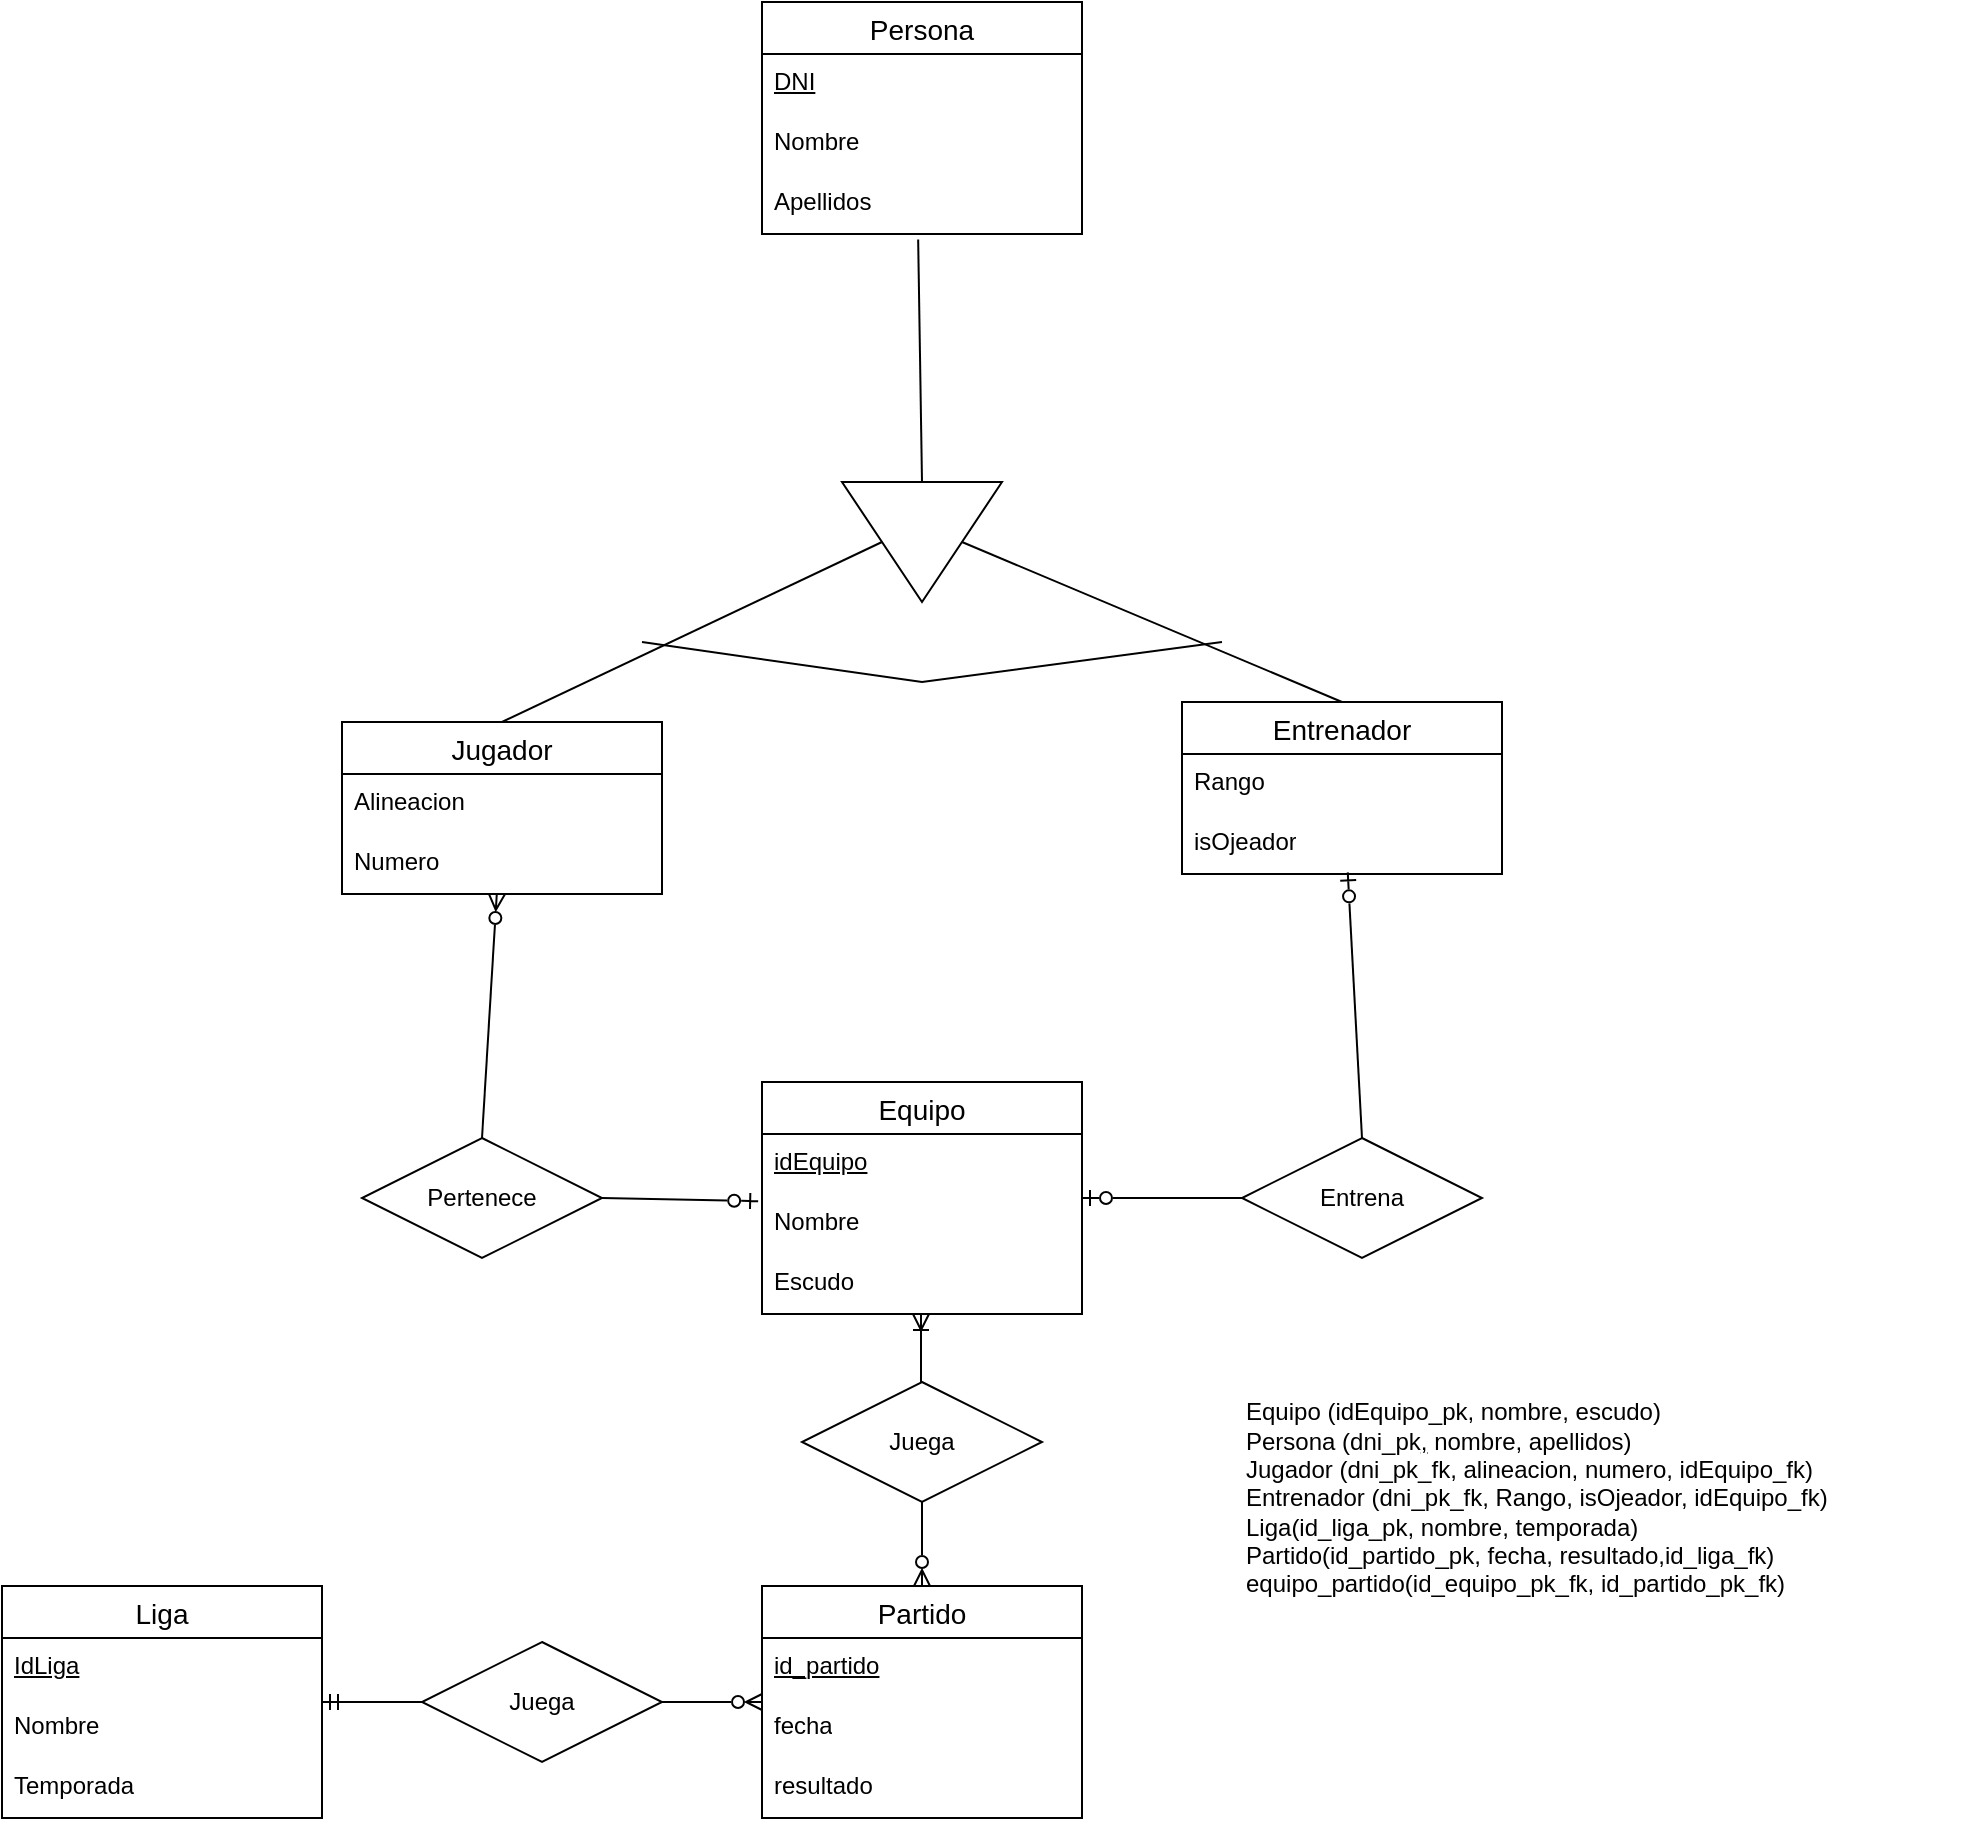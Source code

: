 <mxfile version="22.0.4" type="github">
  <diagram name="Página-1" id="9HoXWBTaTRmEVaXz8rzm">
    <mxGraphModel dx="2363" dy="879" grid="1" gridSize="10" guides="1" tooltips="1" connect="1" arrows="1" fold="1" page="1" pageScale="1" pageWidth="827" pageHeight="1169" math="0" shadow="0">
      <root>
        <mxCell id="0" />
        <mxCell id="1" parent="0" />
        <mxCell id="Iwu81U-OyZWMP0PAhumR-4" value="Jugador" style="swimlane;fontStyle=0;childLayout=stackLayout;horizontal=1;startSize=26;horizontalStack=0;resizeParent=1;resizeParentMax=0;resizeLast=0;collapsible=1;marginBottom=0;align=center;fontSize=14;" parent="1" vertex="1">
          <mxGeometry x="30" y="400" width="160" height="86" as="geometry" />
        </mxCell>
        <mxCell id="Iwu81U-OyZWMP0PAhumR-5" value="Alineacion" style="text;strokeColor=none;fillColor=none;spacingLeft=4;spacingRight=4;overflow=hidden;rotatable=0;points=[[0,0.5],[1,0.5]];portConstraint=eastwest;fontSize=12;whiteSpace=wrap;html=1;" parent="Iwu81U-OyZWMP0PAhumR-4" vertex="1">
          <mxGeometry y="26" width="160" height="30" as="geometry" />
        </mxCell>
        <mxCell id="Iwu81U-OyZWMP0PAhumR-6" value="Numero" style="text;strokeColor=none;fillColor=none;spacingLeft=4;spacingRight=4;overflow=hidden;rotatable=0;points=[[0,0.5],[1,0.5]];portConstraint=eastwest;fontSize=12;whiteSpace=wrap;html=1;" parent="Iwu81U-OyZWMP0PAhumR-4" vertex="1">
          <mxGeometry y="56" width="160" height="30" as="geometry" />
        </mxCell>
        <mxCell id="Iwu81U-OyZWMP0PAhumR-8" value="Persona" style="swimlane;fontStyle=0;childLayout=stackLayout;horizontal=1;startSize=26;horizontalStack=0;resizeParent=1;resizeParentMax=0;resizeLast=0;collapsible=1;marginBottom=0;align=center;fontSize=14;" parent="1" vertex="1">
          <mxGeometry x="240" y="40" width="160" height="116" as="geometry" />
        </mxCell>
        <mxCell id="Iwu81U-OyZWMP0PAhumR-9" value="&lt;u&gt;DNI&lt;/u&gt;" style="text;strokeColor=none;fillColor=none;spacingLeft=4;spacingRight=4;overflow=hidden;rotatable=0;points=[[0,0.5],[1,0.5]];portConstraint=eastwest;fontSize=12;whiteSpace=wrap;html=1;" parent="Iwu81U-OyZWMP0PAhumR-8" vertex="1">
          <mxGeometry y="26" width="160" height="30" as="geometry" />
        </mxCell>
        <mxCell id="Iwu81U-OyZWMP0PAhumR-11" value="Nombre" style="text;strokeColor=none;fillColor=none;spacingLeft=4;spacingRight=4;overflow=hidden;rotatable=0;points=[[0,0.5],[1,0.5]];portConstraint=eastwest;fontSize=12;whiteSpace=wrap;html=1;" parent="Iwu81U-OyZWMP0PAhumR-8" vertex="1">
          <mxGeometry y="56" width="160" height="30" as="geometry" />
        </mxCell>
        <mxCell id="Iwu81U-OyZWMP0PAhumR-10" value="Apellidos" style="text;strokeColor=none;fillColor=none;spacingLeft=4;spacingRight=4;overflow=hidden;rotatable=0;points=[[0,0.5],[1,0.5]];portConstraint=eastwest;fontSize=12;whiteSpace=wrap;html=1;" parent="Iwu81U-OyZWMP0PAhumR-8" vertex="1">
          <mxGeometry y="86" width="160" height="30" as="geometry" />
        </mxCell>
        <mxCell id="Iwu81U-OyZWMP0PAhumR-12" value="Entrenador" style="swimlane;fontStyle=0;childLayout=stackLayout;horizontal=1;startSize=26;horizontalStack=0;resizeParent=1;resizeParentMax=0;resizeLast=0;collapsible=1;marginBottom=0;align=center;fontSize=14;" parent="1" vertex="1">
          <mxGeometry x="450" y="390" width="160" height="86" as="geometry" />
        </mxCell>
        <mxCell id="Iwu81U-OyZWMP0PAhumR-13" value="Rango" style="text;strokeColor=none;fillColor=none;spacingLeft=4;spacingRight=4;overflow=hidden;rotatable=0;points=[[0,0.5],[1,0.5]];portConstraint=eastwest;fontSize=12;whiteSpace=wrap;html=1;" parent="Iwu81U-OyZWMP0PAhumR-12" vertex="1">
          <mxGeometry y="26" width="160" height="30" as="geometry" />
        </mxCell>
        <mxCell id="Iwu81U-OyZWMP0PAhumR-14" value="isOjeador" style="text;strokeColor=none;fillColor=none;spacingLeft=4;spacingRight=4;overflow=hidden;rotatable=0;points=[[0,0.5],[1,0.5]];portConstraint=eastwest;fontSize=12;whiteSpace=wrap;html=1;" parent="Iwu81U-OyZWMP0PAhumR-12" vertex="1">
          <mxGeometry y="56" width="160" height="30" as="geometry" />
        </mxCell>
        <mxCell id="Iwu81U-OyZWMP0PAhumR-16" value="Equipo" style="swimlane;fontStyle=0;childLayout=stackLayout;horizontal=1;startSize=26;horizontalStack=0;resizeParent=1;resizeParentMax=0;resizeLast=0;collapsible=1;marginBottom=0;align=center;fontSize=14;" parent="1" vertex="1">
          <mxGeometry x="240" y="580" width="160" height="116" as="geometry" />
        </mxCell>
        <mxCell id="Iwu81U-OyZWMP0PAhumR-17" value="&lt;u&gt;idEquipo&lt;/u&gt;" style="text;strokeColor=none;fillColor=none;spacingLeft=4;spacingRight=4;overflow=hidden;rotatable=0;points=[[0,0.5],[1,0.5]];portConstraint=eastwest;fontSize=12;whiteSpace=wrap;html=1;" parent="Iwu81U-OyZWMP0PAhumR-16" vertex="1">
          <mxGeometry y="26" width="160" height="30" as="geometry" />
        </mxCell>
        <mxCell id="Iwu81U-OyZWMP0PAhumR-18" value="Nombre" style="text;strokeColor=none;fillColor=none;spacingLeft=4;spacingRight=4;overflow=hidden;rotatable=0;points=[[0,0.5],[1,0.5]];portConstraint=eastwest;fontSize=12;whiteSpace=wrap;html=1;" parent="Iwu81U-OyZWMP0PAhumR-16" vertex="1">
          <mxGeometry y="56" width="160" height="30" as="geometry" />
        </mxCell>
        <mxCell id="Iwu81U-OyZWMP0PAhumR-19" value="Escudo" style="text;strokeColor=none;fillColor=none;spacingLeft=4;spacingRight=4;overflow=hidden;rotatable=0;points=[[0,0.5],[1,0.5]];portConstraint=eastwest;fontSize=12;whiteSpace=wrap;html=1;" parent="Iwu81U-OyZWMP0PAhumR-16" vertex="1">
          <mxGeometry y="86" width="160" height="30" as="geometry" />
        </mxCell>
        <mxCell id="Iwu81U-OyZWMP0PAhumR-28" value="" style="triangle;whiteSpace=wrap;html=1;rotation=90;" parent="1" vertex="1">
          <mxGeometry x="290" y="270" width="60" height="80" as="geometry" />
        </mxCell>
        <mxCell id="Iwu81U-OyZWMP0PAhumR-29" value="" style="endArrow=none;html=1;rounded=0;entryX=0.488;entryY=1.093;entryDx=0;entryDy=0;entryPerimeter=0;exitX=0;exitY=0.5;exitDx=0;exitDy=0;" parent="1" source="Iwu81U-OyZWMP0PAhumR-28" target="Iwu81U-OyZWMP0PAhumR-10" edge="1">
          <mxGeometry width="50" height="50" relative="1" as="geometry">
            <mxPoint x="190" y="310" as="sourcePoint" />
            <mxPoint x="240" y="260" as="targetPoint" />
          </mxGeometry>
        </mxCell>
        <mxCell id="Iwu81U-OyZWMP0PAhumR-30" value="" style="endArrow=none;html=1;rounded=0;entryX=0.5;entryY=1;entryDx=0;entryDy=0;exitX=0.5;exitY=0;exitDx=0;exitDy=0;" parent="1" source="Iwu81U-OyZWMP0PAhumR-4" target="Iwu81U-OyZWMP0PAhumR-28" edge="1">
          <mxGeometry width="50" height="50" relative="1" as="geometry">
            <mxPoint x="190" y="440" as="sourcePoint" />
            <mxPoint x="240" y="390" as="targetPoint" />
          </mxGeometry>
        </mxCell>
        <mxCell id="Iwu81U-OyZWMP0PAhumR-31" value="" style="endArrow=none;html=1;rounded=0;entryX=0.5;entryY=0;entryDx=0;entryDy=0;exitX=0.5;exitY=0;exitDx=0;exitDy=0;" parent="1" source="Iwu81U-OyZWMP0PAhumR-12" target="Iwu81U-OyZWMP0PAhumR-28" edge="1">
          <mxGeometry width="50" height="50" relative="1" as="geometry">
            <mxPoint x="190" y="440" as="sourcePoint" />
            <mxPoint x="240" y="390" as="targetPoint" />
          </mxGeometry>
        </mxCell>
        <mxCell id="Iwu81U-OyZWMP0PAhumR-32" value="" style="endArrow=none;html=1;rounded=0;" parent="1" edge="1">
          <mxGeometry width="50" height="50" relative="1" as="geometry">
            <mxPoint x="180" y="360" as="sourcePoint" />
            <mxPoint x="470" y="360" as="targetPoint" />
            <Array as="points">
              <mxPoint x="320" y="380" />
            </Array>
          </mxGeometry>
        </mxCell>
        <mxCell id="Iwu81U-OyZWMP0PAhumR-35" value="Pertenece" style="shape=rhombus;perimeter=rhombusPerimeter;whiteSpace=wrap;html=1;align=center;" parent="1" vertex="1">
          <mxGeometry x="40" y="608" width="120" height="60" as="geometry" />
        </mxCell>
        <mxCell id="Iwu81U-OyZWMP0PAhumR-36" value="Entrena" style="shape=rhombus;perimeter=rhombusPerimeter;whiteSpace=wrap;html=1;align=center;" parent="1" vertex="1">
          <mxGeometry x="480" y="608" width="120" height="60" as="geometry" />
        </mxCell>
        <mxCell id="Iwu81U-OyZWMP0PAhumR-37" value="" style="endArrow=ERzeroToMany;html=1;rounded=0;exitX=0.5;exitY=0;exitDx=0;exitDy=0;endFill=0;" parent="1" source="Iwu81U-OyZWMP0PAhumR-35" target="Iwu81U-OyZWMP0PAhumR-4" edge="1">
          <mxGeometry width="50" height="50" relative="1" as="geometry">
            <mxPoint x="190" y="640" as="sourcePoint" />
            <mxPoint x="240" y="590" as="targetPoint" />
          </mxGeometry>
        </mxCell>
        <mxCell id="Iwu81U-OyZWMP0PAhumR-38" value="" style="endArrow=ERzeroToOne;html=1;rounded=0;entryX=-0.012;entryY=0.12;entryDx=0;entryDy=0;entryPerimeter=0;exitX=1;exitY=0.5;exitDx=0;exitDy=0;startArrow=none;startFill=0;endFill=0;" parent="1" source="Iwu81U-OyZWMP0PAhumR-35" target="Iwu81U-OyZWMP0PAhumR-18" edge="1">
          <mxGeometry width="50" height="50" relative="1" as="geometry">
            <mxPoint x="200" y="640" as="sourcePoint" />
            <mxPoint x="240" y="590" as="targetPoint" />
          </mxGeometry>
        </mxCell>
        <mxCell id="Iwu81U-OyZWMP0PAhumR-40" value="" style="endArrow=ERzeroToOne;html=1;rounded=0;entryX=0.518;entryY=0.973;entryDx=0;entryDy=0;entryPerimeter=0;exitX=0.5;exitY=0;exitDx=0;exitDy=0;startArrow=none;startFill=0;endFill=0;" parent="1" source="Iwu81U-OyZWMP0PAhumR-36" target="Iwu81U-OyZWMP0PAhumR-14" edge="1">
          <mxGeometry width="50" height="50" relative="1" as="geometry">
            <mxPoint x="190" y="640" as="sourcePoint" />
            <mxPoint x="240" y="590" as="targetPoint" />
          </mxGeometry>
        </mxCell>
        <mxCell id="Iwu81U-OyZWMP0PAhumR-42" value="" style="endArrow=none;html=1;rounded=0;entryX=0;entryY=0.5;entryDx=0;entryDy=0;endFill=0;startArrow=ERzeroToOne;startFill=0;" parent="1" source="Iwu81U-OyZWMP0PAhumR-16" target="Iwu81U-OyZWMP0PAhumR-36" edge="1">
          <mxGeometry width="50" height="50" relative="1" as="geometry">
            <mxPoint x="400" y="638" as="sourcePoint" />
            <mxPoint x="240" y="590" as="targetPoint" />
          </mxGeometry>
        </mxCell>
        <mxCell id="Iwu81U-OyZWMP0PAhumR-44" value="" style="endArrow=ERoneToMany;html=1;rounded=0;endFill=0;" parent="1" source="lz6s-qlh3UBMmP7u7mVH-7" edge="1">
          <mxGeometry width="50" height="50" relative="1" as="geometry">
            <mxPoint x="319.5" y="790" as="sourcePoint" />
            <mxPoint x="319.5" y="696" as="targetPoint" />
            <Array as="points">
              <mxPoint x="319.5" y="760" />
            </Array>
          </mxGeometry>
        </mxCell>
        <mxCell id="lz6s-qlh3UBMmP7u7mVH-1" value="Equipo (idEquipo_pk, nombre, escudo)&lt;br style=&quot;border-color: var(--border-color);&quot;&gt;Persona (dni_pk&lt;u&gt;,&lt;/u&gt; nombre, apellidos)&lt;br&gt;Jugador (dni_pk_fk, alineacion, numero, idEquipo_fk)&lt;br&gt;Entrenador (dni_pk_fk, Rango, isOjeador, idEquipo_fk)&lt;br&gt;&lt;div&gt;Liga(id_liga_pk, nombre, temporada)&lt;/div&gt;&lt;div&gt;Partido(id_partido_pk, fecha, resultado,id_liga_fk)&lt;/div&gt;&lt;div&gt;equipo_partido(id_equipo_pk_fk, id_partido_pk_fk)&lt;/div&gt;" style="text;html=1;strokeColor=none;fillColor=none;align=left;verticalAlign=middle;whiteSpace=wrap;rounded=0;" parent="1" vertex="1">
          <mxGeometry x="480" y="668" width="360" height="240" as="geometry" />
        </mxCell>
        <mxCell id="lz6s-qlh3UBMmP7u7mVH-3" value="Partido" style="swimlane;fontStyle=0;childLayout=stackLayout;horizontal=1;startSize=26;horizontalStack=0;resizeParent=1;resizeParentMax=0;resizeLast=0;collapsible=1;marginBottom=0;align=center;fontSize=14;" parent="1" vertex="1">
          <mxGeometry x="240" y="832" width="160" height="116" as="geometry" />
        </mxCell>
        <mxCell id="lz6s-qlh3UBMmP7u7mVH-4" value="&lt;u&gt;id_partido&lt;/u&gt;" style="text;strokeColor=none;fillColor=none;spacingLeft=4;spacingRight=4;overflow=hidden;rotatable=0;points=[[0,0.5],[1,0.5]];portConstraint=eastwest;fontSize=12;whiteSpace=wrap;html=1;" parent="lz6s-qlh3UBMmP7u7mVH-3" vertex="1">
          <mxGeometry y="26" width="160" height="30" as="geometry" />
        </mxCell>
        <mxCell id="lz6s-qlh3UBMmP7u7mVH-5" value="fecha" style="text;strokeColor=none;fillColor=none;spacingLeft=4;spacingRight=4;overflow=hidden;rotatable=0;points=[[0,0.5],[1,0.5]];portConstraint=eastwest;fontSize=12;whiteSpace=wrap;html=1;" parent="lz6s-qlh3UBMmP7u7mVH-3" vertex="1">
          <mxGeometry y="56" width="160" height="30" as="geometry" />
        </mxCell>
        <mxCell id="lz6s-qlh3UBMmP7u7mVH-6" value="resultado" style="text;strokeColor=none;fillColor=none;spacingLeft=4;spacingRight=4;overflow=hidden;rotatable=0;points=[[0,0.5],[1,0.5]];portConstraint=eastwest;fontSize=12;whiteSpace=wrap;html=1;" parent="lz6s-qlh3UBMmP7u7mVH-3" vertex="1">
          <mxGeometry y="86" width="160" height="30" as="geometry" />
        </mxCell>
        <mxCell id="lz6s-qlh3UBMmP7u7mVH-8" style="edgeStyle=orthogonalEdgeStyle;rounded=0;orthogonalLoop=1;jettySize=auto;html=1;endArrow=ERzeroToMany;endFill=0;" parent="1" source="lz6s-qlh3UBMmP7u7mVH-7" target="lz6s-qlh3UBMmP7u7mVH-3" edge="1">
          <mxGeometry relative="1" as="geometry" />
        </mxCell>
        <mxCell id="lz6s-qlh3UBMmP7u7mVH-7" value="Juega" style="shape=rhombus;perimeter=rhombusPerimeter;whiteSpace=wrap;html=1;align=center;" parent="1" vertex="1">
          <mxGeometry x="260" y="730" width="120" height="60" as="geometry" />
        </mxCell>
        <mxCell id="Iwu81U-OyZWMP0PAhumR-24" value="Liga" style="swimlane;fontStyle=0;childLayout=stackLayout;horizontal=1;startSize=26;horizontalStack=0;resizeParent=1;resizeParentMax=0;resizeLast=0;collapsible=1;marginBottom=0;align=center;fontSize=14;" parent="1" vertex="1">
          <mxGeometry x="-140" y="832" width="160" height="116" as="geometry" />
        </mxCell>
        <mxCell id="Iwu81U-OyZWMP0PAhumR-25" value="&lt;u&gt;IdLiga&lt;/u&gt;" style="text;strokeColor=none;fillColor=none;spacingLeft=4;spacingRight=4;overflow=hidden;rotatable=0;points=[[0,0.5],[1,0.5]];portConstraint=eastwest;fontSize=12;whiteSpace=wrap;html=1;" parent="Iwu81U-OyZWMP0PAhumR-24" vertex="1">
          <mxGeometry y="26" width="160" height="30" as="geometry" />
        </mxCell>
        <mxCell id="Iwu81U-OyZWMP0PAhumR-27" value="Nombre" style="text;strokeColor=none;fillColor=none;spacingLeft=4;spacingRight=4;overflow=hidden;rotatable=0;points=[[0,0.5],[1,0.5]];portConstraint=eastwest;fontSize=12;whiteSpace=wrap;html=1;" parent="Iwu81U-OyZWMP0PAhumR-24" vertex="1">
          <mxGeometry y="56" width="160" height="30" as="geometry" />
        </mxCell>
        <mxCell id="Iwu81U-OyZWMP0PAhumR-26" value="Temporada" style="text;strokeColor=none;fillColor=none;spacingLeft=4;spacingRight=4;overflow=hidden;rotatable=0;points=[[0,0.5],[1,0.5]];portConstraint=eastwest;fontSize=12;whiteSpace=wrap;html=1;" parent="Iwu81U-OyZWMP0PAhumR-24" vertex="1">
          <mxGeometry y="86" width="160" height="30" as="geometry" />
        </mxCell>
        <mxCell id="lz6s-qlh3UBMmP7u7mVH-12" style="edgeStyle=orthogonalEdgeStyle;rounded=0;orthogonalLoop=1;jettySize=auto;html=1;endArrow=ERzeroToMany;endFill=0;" parent="1" source="lz6s-qlh3UBMmP7u7mVH-11" target="lz6s-qlh3UBMmP7u7mVH-3" edge="1">
          <mxGeometry relative="1" as="geometry" />
        </mxCell>
        <mxCell id="lz6s-qlh3UBMmP7u7mVH-13" style="edgeStyle=orthogonalEdgeStyle;rounded=0;orthogonalLoop=1;jettySize=auto;html=1;endArrow=ERmandOne;endFill=0;" parent="1" source="lz6s-qlh3UBMmP7u7mVH-11" target="Iwu81U-OyZWMP0PAhumR-24" edge="1">
          <mxGeometry relative="1" as="geometry" />
        </mxCell>
        <mxCell id="lz6s-qlh3UBMmP7u7mVH-11" value="Juega" style="shape=rhombus;perimeter=rhombusPerimeter;whiteSpace=wrap;html=1;align=center;" parent="1" vertex="1">
          <mxGeometry x="70" y="860" width="120" height="60" as="geometry" />
        </mxCell>
      </root>
    </mxGraphModel>
  </diagram>
</mxfile>
